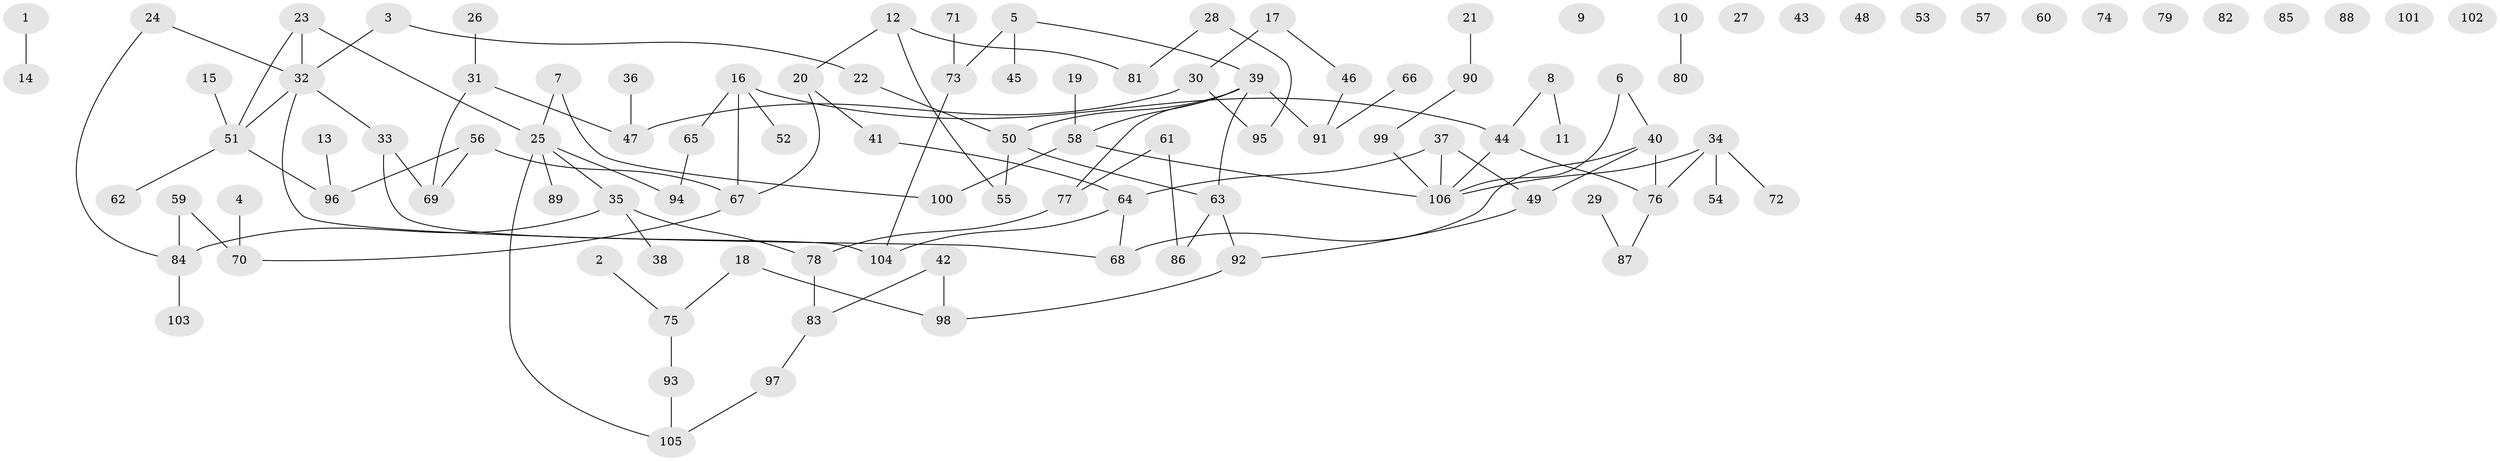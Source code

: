 // Generated by graph-tools (version 1.1) at 2025/00/03/09/25 03:00:48]
// undirected, 106 vertices, 114 edges
graph export_dot {
graph [start="1"]
  node [color=gray90,style=filled];
  1;
  2;
  3;
  4;
  5;
  6;
  7;
  8;
  9;
  10;
  11;
  12;
  13;
  14;
  15;
  16;
  17;
  18;
  19;
  20;
  21;
  22;
  23;
  24;
  25;
  26;
  27;
  28;
  29;
  30;
  31;
  32;
  33;
  34;
  35;
  36;
  37;
  38;
  39;
  40;
  41;
  42;
  43;
  44;
  45;
  46;
  47;
  48;
  49;
  50;
  51;
  52;
  53;
  54;
  55;
  56;
  57;
  58;
  59;
  60;
  61;
  62;
  63;
  64;
  65;
  66;
  67;
  68;
  69;
  70;
  71;
  72;
  73;
  74;
  75;
  76;
  77;
  78;
  79;
  80;
  81;
  82;
  83;
  84;
  85;
  86;
  87;
  88;
  89;
  90;
  91;
  92;
  93;
  94;
  95;
  96;
  97;
  98;
  99;
  100;
  101;
  102;
  103;
  104;
  105;
  106;
  1 -- 14;
  2 -- 75;
  3 -- 22;
  3 -- 32;
  4 -- 70;
  5 -- 39;
  5 -- 45;
  5 -- 73;
  6 -- 40;
  6 -- 106;
  7 -- 25;
  7 -- 100;
  8 -- 11;
  8 -- 44;
  10 -- 80;
  12 -- 20;
  12 -- 55;
  12 -- 81;
  13 -- 96;
  15 -- 51;
  16 -- 44;
  16 -- 52;
  16 -- 65;
  16 -- 67;
  17 -- 30;
  17 -- 46;
  18 -- 75;
  18 -- 98;
  19 -- 58;
  20 -- 41;
  20 -- 67;
  21 -- 90;
  22 -- 50;
  23 -- 25;
  23 -- 32;
  23 -- 51;
  24 -- 32;
  24 -- 84;
  25 -- 35;
  25 -- 89;
  25 -- 94;
  25 -- 105;
  26 -- 31;
  28 -- 81;
  28 -- 95;
  29 -- 87;
  30 -- 47;
  30 -- 95;
  31 -- 47;
  31 -- 69;
  32 -- 33;
  32 -- 51;
  32 -- 68;
  33 -- 69;
  33 -- 104;
  34 -- 54;
  34 -- 72;
  34 -- 76;
  34 -- 106;
  35 -- 38;
  35 -- 78;
  35 -- 84;
  36 -- 47;
  37 -- 49;
  37 -- 64;
  37 -- 106;
  39 -- 50;
  39 -- 58;
  39 -- 63;
  39 -- 77;
  39 -- 91;
  40 -- 49;
  40 -- 68;
  40 -- 76;
  41 -- 64;
  42 -- 83;
  42 -- 98;
  44 -- 76;
  44 -- 106;
  46 -- 91;
  49 -- 92;
  50 -- 55;
  50 -- 63;
  51 -- 62;
  51 -- 96;
  56 -- 67;
  56 -- 69;
  56 -- 96;
  58 -- 100;
  58 -- 106;
  59 -- 70;
  59 -- 84;
  61 -- 77;
  61 -- 86;
  63 -- 86;
  63 -- 92;
  64 -- 68;
  64 -- 104;
  65 -- 94;
  66 -- 91;
  67 -- 70;
  71 -- 73;
  73 -- 104;
  75 -- 93;
  76 -- 87;
  77 -- 78;
  78 -- 83;
  83 -- 97;
  84 -- 103;
  90 -- 99;
  92 -- 98;
  93 -- 105;
  97 -- 105;
  99 -- 106;
}
